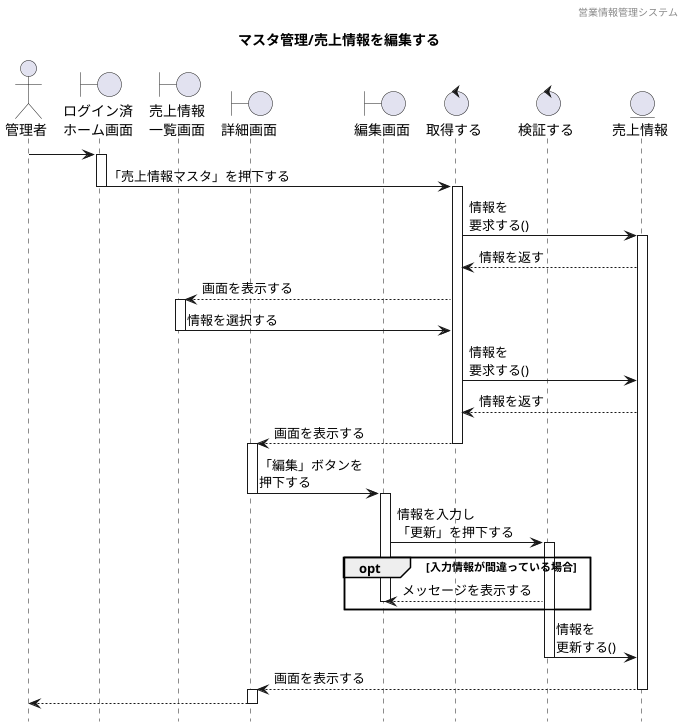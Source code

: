 @startuml sequence

hide footbox
header 営業情報管理システム
title マスタ管理/売上情報を編集する

' actor "" as a
actor "管理者" as a1

' boundary "" as b
boundary "ログイン済\nホーム画面" as b1
boundary "売上情報\n一覧画面" as b2
boundary "詳細画面" as b3
boundary "編集画面" as b4

' control "" as c
control "取得する" as c1
control "検証する" as c2

' entity "" as e
entity "売上情報" as e1

a1 -> b1
activate b1
b1 -> c1:「売上情報マスタ」を押下する
deactivate b1
activate c1
c1 -> e1:情報を\n要求する()
activate e1
e1 --> c1:情報を返す
c1 --> b2:画面を表示する
activate b2
b2 -> c1:情報を選択する
deactivate b2
c1 -> e1:情報を\n要求する()
e1 --> c1:情報を返す
c1 --> b3:画面を表示する
deactivate c1
activate b3
b3 -> b4:「編集」ボタンを\n押下する
deactivate b3
activate b4
b4 -> c2:情報を入力し\n「更新」を押下する
activate c2
opt 入力情報が間違っている場合
c2 --> b4:メッセージを表示する
deactivate b4
end
c2 -> e1:情報を\n更新する()
deactivate c2
e1 --> b3:画面を表示する
deactivate e1
activate b3
b3 --> a1
deactivate b3
@enduml
